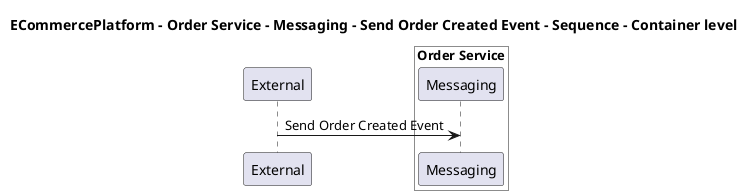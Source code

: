 @startuml

title ECommercePlatform - Order Service - Messaging - Send Order Created Event - Sequence - Container level

participant "External" as C4InterFlow.SoftwareSystems.ExternalSystem

box "Order Service" #White
    participant "Messaging" as ECommercePlatform.SoftwareSystems.OrderService.Containers.Messaging
end box


C4InterFlow.SoftwareSystems.ExternalSystem -> ECommercePlatform.SoftwareSystems.OrderService.Containers.Messaging : Send Order Created Event


@enduml

